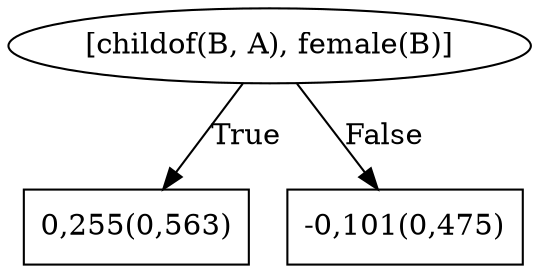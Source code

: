 digraph G{ 
1[label = "[childof(B, A), female(B)]"];
1 -> 2[label="True"];
1 -> 3[label="False"];
2[shape = box,label = "0,255(0,563)"];
3[shape = box,label = "-0,101(0,475)"];
}
